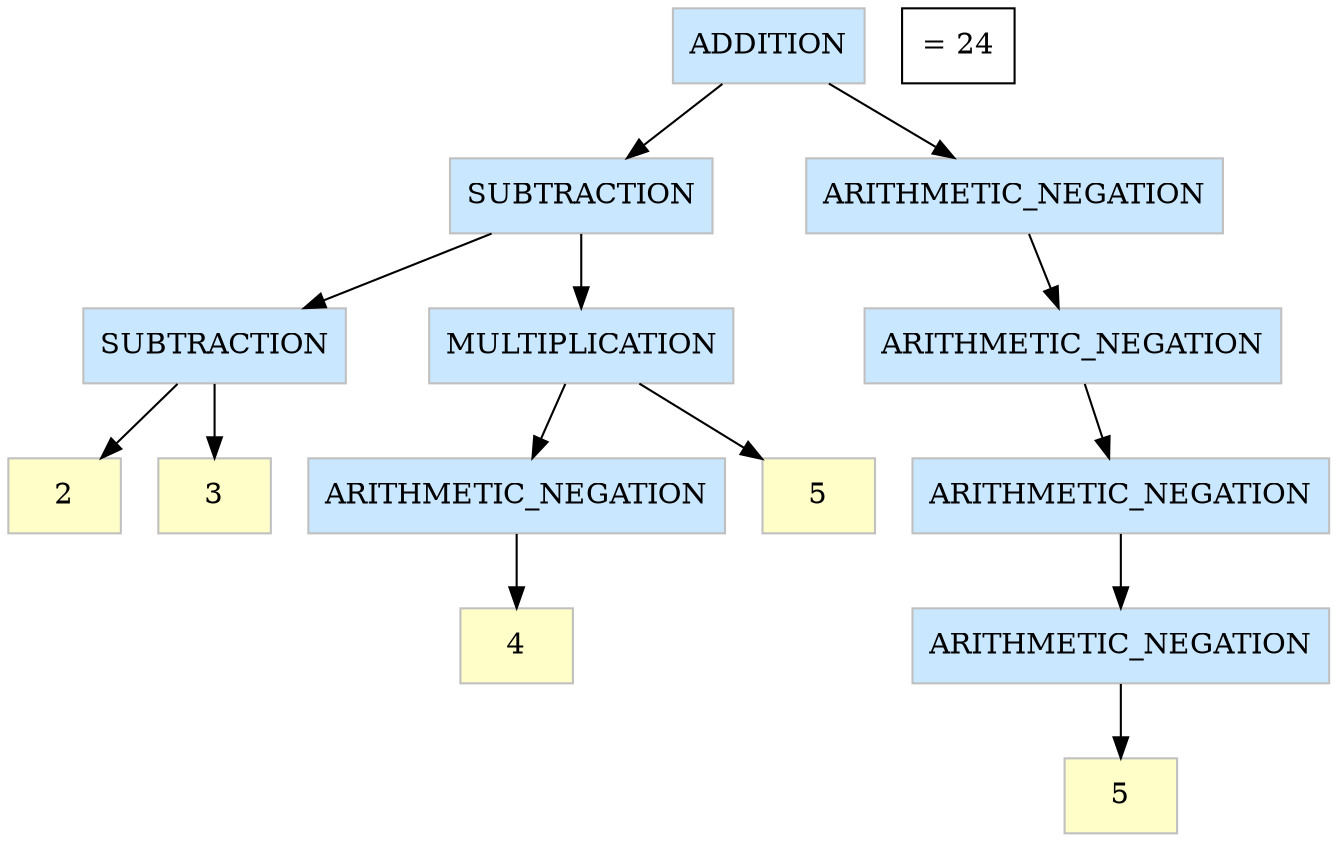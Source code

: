 digraph AST {
0 [label="ADDITION", shape=box, style=filled, color="grey", fillcolor="#C9E7FF"];
0->1
1 [label="SUBTRACTION", shape=box, style=filled, color="grey", fillcolor="#C9E7FF"];
1->2
2 [label="SUBTRACTION", shape=box, style=filled, color="grey", fillcolor="#C9E7FF"];
2->3
3 [label="2", shape=box, style=filled, color="grey", fillcolor="#FFFEC9"];
2->4
4 [label="3", shape=box, style=filled, color="grey", fillcolor="#FFFEC9"];
1->5
5 [label="MULTIPLICATION", shape=box, style=filled, color="grey", fillcolor="#C9E7FF"];
5->6
6 [label="ARITHMETIC_NEGATION", shape=box, style=filled, color="grey", fillcolor="#C9E7FF"];
6->7
7 [label="4", shape=box, style=filled, color="grey", fillcolor="#FFFEC9"];
5->8
8 [label="5", shape=box, style=filled, color="grey", fillcolor="#FFFEC9"];
0->9
9 [label="ARITHMETIC_NEGATION", shape=box, style=filled, color="grey", fillcolor="#C9E7FF"];
9->10
10 [label="ARITHMETIC_NEGATION", shape=box, style=filled, color="grey", fillcolor="#C9E7FF"];
10->11
11 [label="ARITHMETIC_NEGATION", shape=box, style=filled, color="grey", fillcolor="#C9E7FF"];
11->12
12 [label="ARITHMETIC_NEGATION", shape=box, style=filled, color="grey", fillcolor="#C9E7FF"];
12->13
13 [label="5", shape=box, style=filled, color="grey", fillcolor="#FFFEC9"];
"= 24" [shape=box];
}
